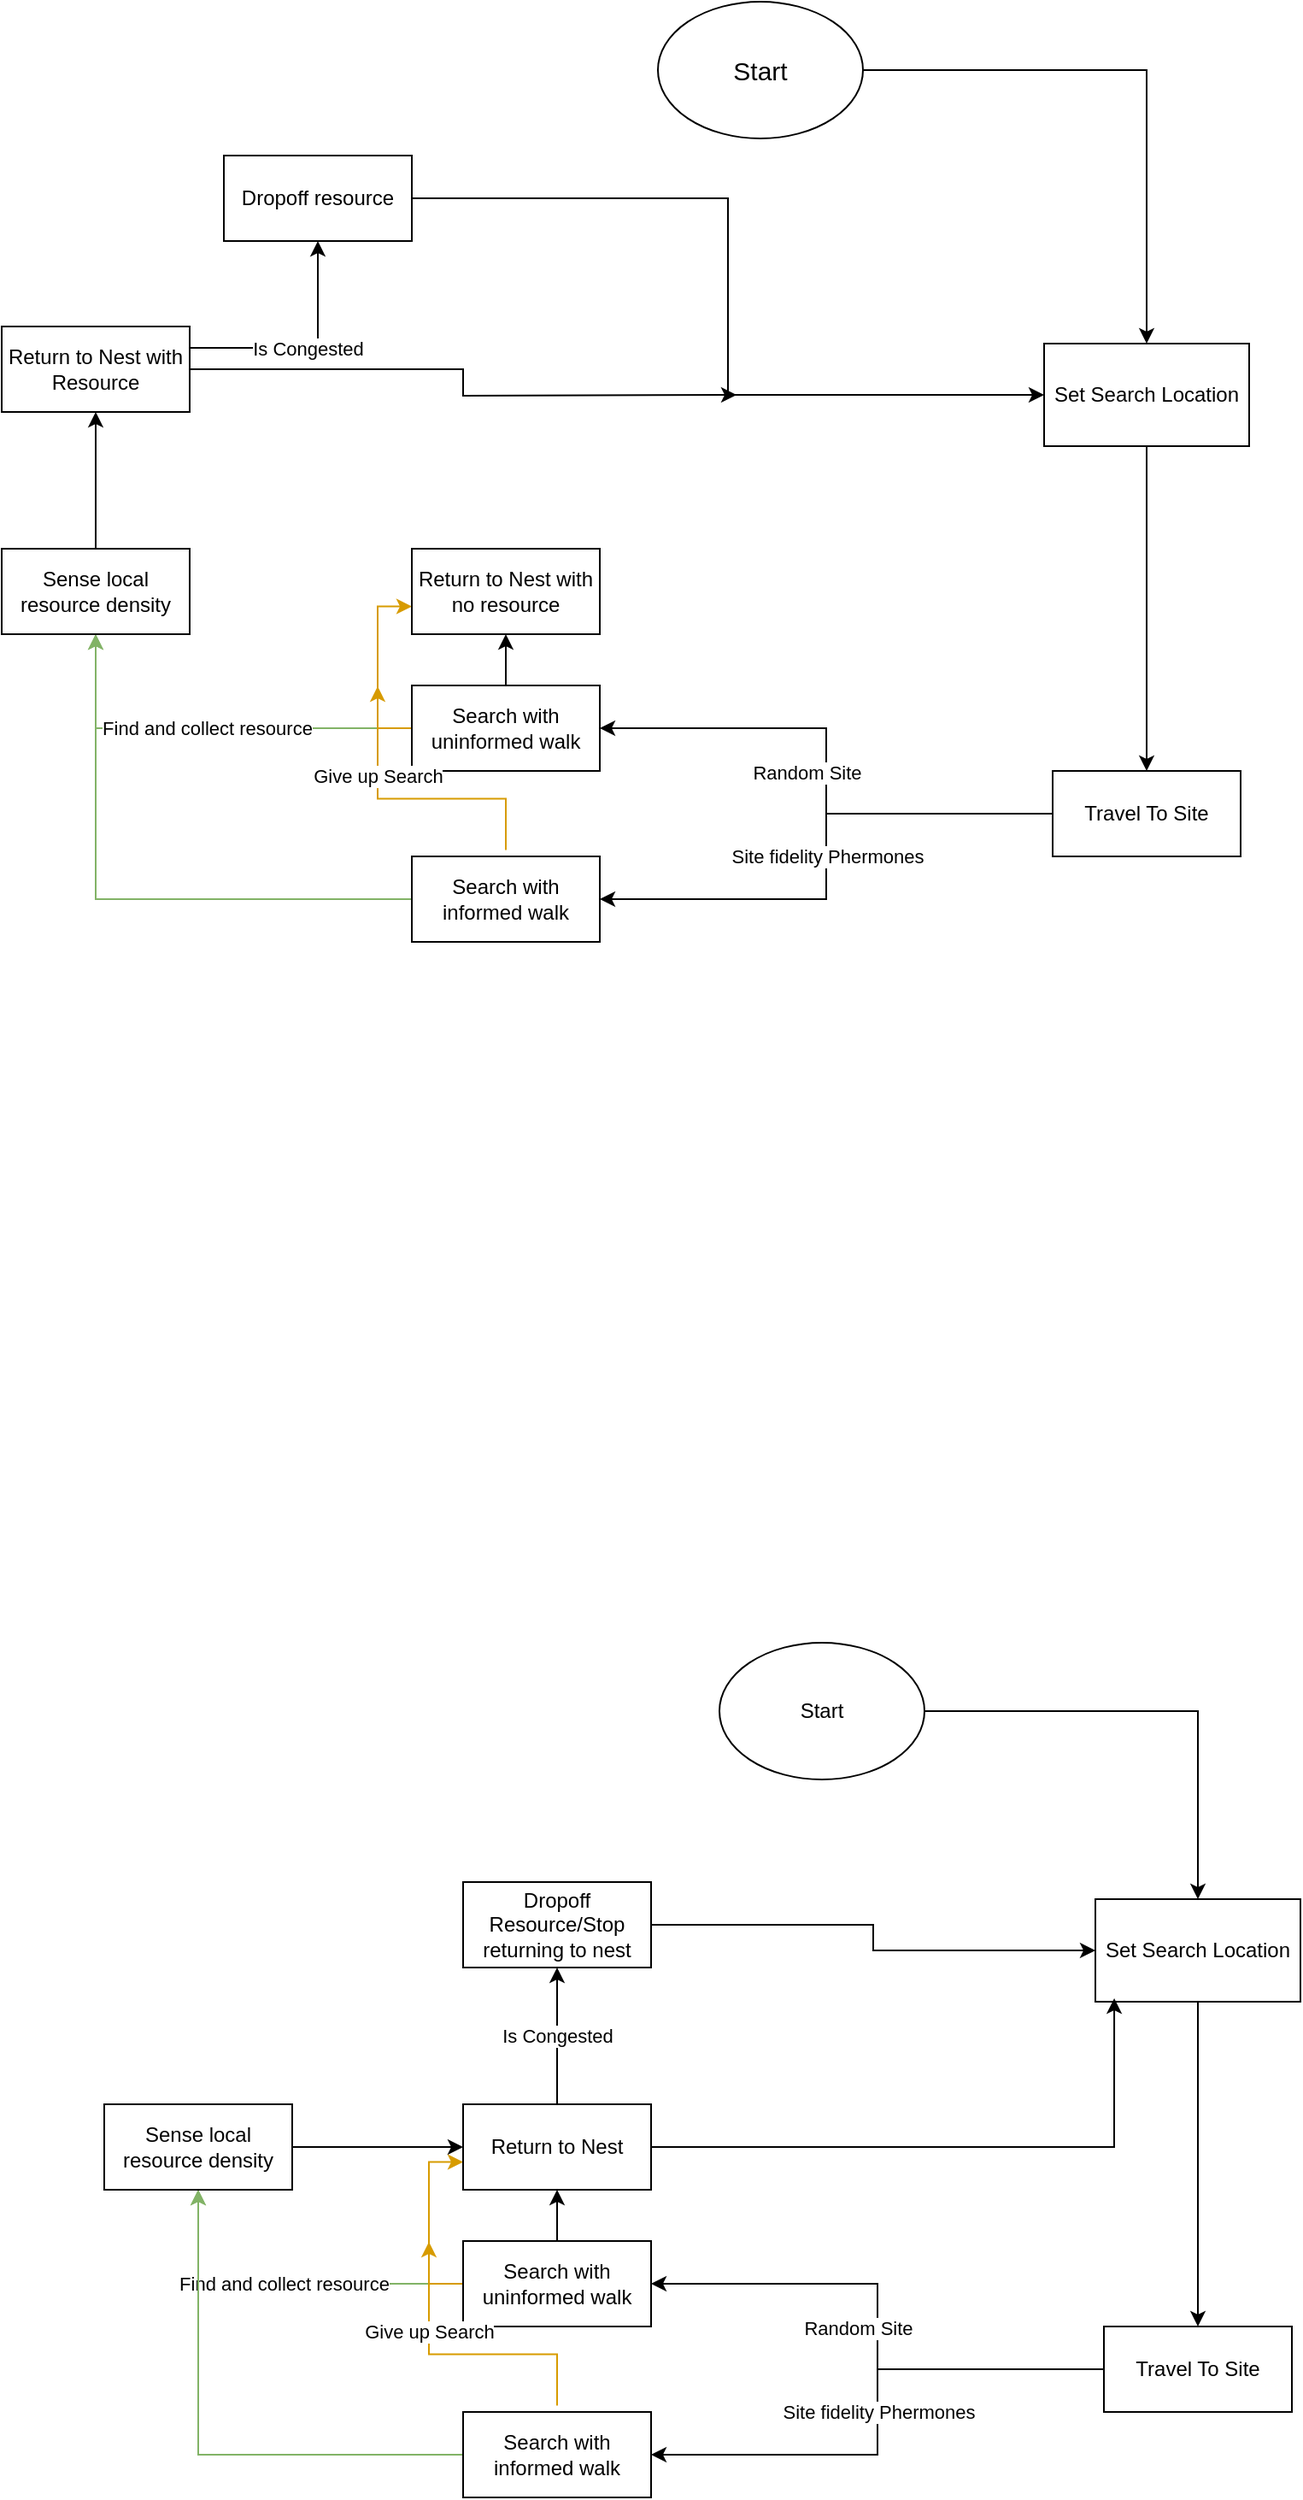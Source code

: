 <mxfile version="26.0.13">
  <diagram id="C5RBs43oDa-KdzZeNtuy" name="Page-1">
    <mxGraphModel dx="1050" dy="1885" grid="1" gridSize="10" guides="1" tooltips="1" connect="1" arrows="1" fold="1" page="1" pageScale="1" pageWidth="827" pageHeight="1169" math="0" shadow="0">
      <root>
        <mxCell id="WIyWlLk6GJQsqaUBKTNV-0" />
        <mxCell id="WIyWlLk6GJQsqaUBKTNV-1" parent="WIyWlLk6GJQsqaUBKTNV-0" />
        <mxCell id="tR497tWXx0o7Z0_piQqV-3" value="" style="edgeStyle=orthogonalEdgeStyle;rounded=0;orthogonalLoop=1;jettySize=auto;html=1;entryX=0.5;entryY=0;entryDx=0;entryDy=0;" edge="1" parent="WIyWlLk6GJQsqaUBKTNV-1" source="tR497tWXx0o7Z0_piQqV-0" target="tR497tWXx0o7Z0_piQqV-1">
          <mxGeometry relative="1" as="geometry">
            <mxPoint x="530" y="120" as="targetPoint" />
          </mxGeometry>
        </mxCell>
        <mxCell id="tR497tWXx0o7Z0_piQqV-0" value="&lt;font style=&quot;font-size: 15px;&quot;&gt;Start&lt;/font&gt;" style="ellipse;whiteSpace=wrap;html=1;" vertex="1" parent="WIyWlLk6GJQsqaUBKTNV-1">
          <mxGeometry x="414" y="-150" width="120" height="80" as="geometry" />
        </mxCell>
        <mxCell id="tR497tWXx0o7Z0_piQqV-5" value="" style="edgeStyle=orthogonalEdgeStyle;rounded=0;orthogonalLoop=1;jettySize=auto;html=1;" edge="1" parent="WIyWlLk6GJQsqaUBKTNV-1" source="tR497tWXx0o7Z0_piQqV-1" target="tR497tWXx0o7Z0_piQqV-4">
          <mxGeometry relative="1" as="geometry" />
        </mxCell>
        <mxCell id="tR497tWXx0o7Z0_piQqV-1" value="&lt;font&gt;Set Search Location&lt;/font&gt;" style="rounded=0;whiteSpace=wrap;html=1;" vertex="1" parent="WIyWlLk6GJQsqaUBKTNV-1">
          <mxGeometry x="640" y="50" width="120" height="60" as="geometry" />
        </mxCell>
        <mxCell id="tR497tWXx0o7Z0_piQqV-7" value="Random Site" style="edgeStyle=orthogonalEdgeStyle;rounded=0;orthogonalLoop=1;jettySize=auto;html=1;" edge="1" parent="WIyWlLk6GJQsqaUBKTNV-1" source="tR497tWXx0o7Z0_piQqV-4" target="tR497tWXx0o7Z0_piQqV-6">
          <mxGeometry y="13" relative="1" as="geometry">
            <mxPoint x="1" y="1" as="offset" />
          </mxGeometry>
        </mxCell>
        <mxCell id="tR497tWXx0o7Z0_piQqV-9" value="Site fidelity Phermones" style="edgeStyle=orthogonalEdgeStyle;rounded=0;orthogonalLoop=1;jettySize=auto;html=1;" edge="1" parent="WIyWlLk6GJQsqaUBKTNV-1" source="tR497tWXx0o7Z0_piQqV-4" target="tR497tWXx0o7Z0_piQqV-8">
          <mxGeometry relative="1" as="geometry" />
        </mxCell>
        <mxCell id="tR497tWXx0o7Z0_piQqV-4" value="Travel To Site" style="rounded=0;whiteSpace=wrap;html=1;" vertex="1" parent="WIyWlLk6GJQsqaUBKTNV-1">
          <mxGeometry x="645" y="300" width="110" height="50" as="geometry" />
        </mxCell>
        <mxCell id="tR497tWXx0o7Z0_piQqV-12" value="" style="edgeStyle=orthogonalEdgeStyle;rounded=0;orthogonalLoop=1;jettySize=auto;html=1;" edge="1" parent="WIyWlLk6GJQsqaUBKTNV-1" source="tR497tWXx0o7Z0_piQqV-6" target="tR497tWXx0o7Z0_piQqV-11">
          <mxGeometry relative="1" as="geometry" />
        </mxCell>
        <mxCell id="tR497tWXx0o7Z0_piQqV-15" value="Find and collect resource" style="edgeStyle=orthogonalEdgeStyle;rounded=0;orthogonalLoop=1;jettySize=auto;html=1;fillColor=#d5e8d4;strokeColor=#82b366;" edge="1" parent="WIyWlLk6GJQsqaUBKTNV-1" source="tR497tWXx0o7Z0_piQqV-6" target="tR497tWXx0o7Z0_piQqV-14">
          <mxGeometry relative="1" as="geometry" />
        </mxCell>
        <mxCell id="tR497tWXx0o7Z0_piQqV-20" style="edgeStyle=orthogonalEdgeStyle;rounded=0;orthogonalLoop=1;jettySize=auto;html=1;fillColor=#ffe6cc;strokeColor=#d79b00;" edge="1" parent="WIyWlLk6GJQsqaUBKTNV-1" source="tR497tWXx0o7Z0_piQqV-6">
          <mxGeometry relative="1" as="geometry">
            <mxPoint x="250" y="250" as="targetPoint" />
          </mxGeometry>
        </mxCell>
        <mxCell id="tR497tWXx0o7Z0_piQqV-6" value="Search with uninformed walk" style="rounded=0;whiteSpace=wrap;html=1;" vertex="1" parent="WIyWlLk6GJQsqaUBKTNV-1">
          <mxGeometry x="270" y="250" width="110" height="50" as="geometry" />
        </mxCell>
        <mxCell id="tR497tWXx0o7Z0_piQqV-18" style="edgeStyle=orthogonalEdgeStyle;rounded=0;orthogonalLoop=1;jettySize=auto;html=1;fillColor=#d5e8d4;strokeColor=#82b366;entryX=0.5;entryY=1;entryDx=0;entryDy=0;" edge="1" parent="WIyWlLk6GJQsqaUBKTNV-1" source="tR497tWXx0o7Z0_piQqV-8" target="tR497tWXx0o7Z0_piQqV-14">
          <mxGeometry relative="1" as="geometry">
            <mxPoint x="90" y="280" as="targetPoint" />
          </mxGeometry>
        </mxCell>
        <mxCell id="tR497tWXx0o7Z0_piQqV-19" value="Give up Search" style="edgeStyle=orthogonalEdgeStyle;rounded=0;orthogonalLoop=1;jettySize=auto;html=1;entryX=0;entryY=0.75;entryDx=0;entryDy=0;fillColor=#ffe6cc;strokeColor=#d79b00;" edge="1" parent="WIyWlLk6GJQsqaUBKTNV-1">
          <mxGeometry relative="1" as="geometry">
            <mxPoint x="325" y="346.25" as="sourcePoint" />
            <mxPoint x="270" y="203.75" as="targetPoint" />
            <Array as="points">
              <mxPoint x="325" y="316.25" />
              <mxPoint x="250" y="316.25" />
              <mxPoint x="250" y="204.25" />
            </Array>
          </mxGeometry>
        </mxCell>
        <mxCell id="tR497tWXx0o7Z0_piQqV-8" value="Search with informed walk" style="rounded=0;whiteSpace=wrap;html=1;" vertex="1" parent="WIyWlLk6GJQsqaUBKTNV-1">
          <mxGeometry x="270" y="350" width="110" height="50" as="geometry" />
        </mxCell>
        <mxCell id="tR497tWXx0o7Z0_piQqV-22" value="Is Congested" style="edgeStyle=orthogonalEdgeStyle;rounded=0;orthogonalLoop=1;jettySize=auto;html=1;exitX=1;exitY=0.25;exitDx=0;exitDy=0;" edge="1" parent="WIyWlLk6GJQsqaUBKTNV-1" source="tR497tWXx0o7Z0_piQqV-25" target="tR497tWXx0o7Z0_piQqV-21">
          <mxGeometry relative="1" as="geometry" />
        </mxCell>
        <mxCell id="tR497tWXx0o7Z0_piQqV-11" value="Return to Nest with no resource" style="rounded=0;whiteSpace=wrap;html=1;" vertex="1" parent="WIyWlLk6GJQsqaUBKTNV-1">
          <mxGeometry x="270" y="170" width="110" height="50" as="geometry" />
        </mxCell>
        <mxCell id="tR497tWXx0o7Z0_piQqV-26" value="" style="edgeStyle=orthogonalEdgeStyle;rounded=0;orthogonalLoop=1;jettySize=auto;html=1;" edge="1" parent="WIyWlLk6GJQsqaUBKTNV-1" source="tR497tWXx0o7Z0_piQqV-14" target="tR497tWXx0o7Z0_piQqV-25">
          <mxGeometry relative="1" as="geometry" />
        </mxCell>
        <mxCell id="tR497tWXx0o7Z0_piQqV-14" value="Sense local resource density" style="rounded=0;whiteSpace=wrap;html=1;" vertex="1" parent="WIyWlLk6GJQsqaUBKTNV-1">
          <mxGeometry x="30" y="170" width="110" height="50" as="geometry" />
        </mxCell>
        <mxCell id="tR497tWXx0o7Z0_piQqV-27" style="edgeStyle=orthogonalEdgeStyle;rounded=0;orthogonalLoop=1;jettySize=auto;html=1;entryX=0;entryY=0.5;entryDx=0;entryDy=0;" edge="1" parent="WIyWlLk6GJQsqaUBKTNV-1" source="tR497tWXx0o7Z0_piQqV-21" target="tR497tWXx0o7Z0_piQqV-1">
          <mxGeometry relative="1" as="geometry" />
        </mxCell>
        <mxCell id="tR497tWXx0o7Z0_piQqV-21" value="Dropoff resource" style="rounded=0;whiteSpace=wrap;html=1;" vertex="1" parent="WIyWlLk6GJQsqaUBKTNV-1">
          <mxGeometry x="160" y="-60" width="110" height="50" as="geometry" />
        </mxCell>
        <mxCell id="tR497tWXx0o7Z0_piQqV-28" style="edgeStyle=orthogonalEdgeStyle;rounded=0;orthogonalLoop=1;jettySize=auto;html=1;" edge="1" parent="WIyWlLk6GJQsqaUBKTNV-1" source="tR497tWXx0o7Z0_piQqV-25">
          <mxGeometry relative="1" as="geometry">
            <mxPoint x="460" y="80" as="targetPoint" />
          </mxGeometry>
        </mxCell>
        <mxCell id="tR497tWXx0o7Z0_piQqV-25" value="Return to Nest with Resource" style="rounded=0;whiteSpace=wrap;html=1;" vertex="1" parent="WIyWlLk6GJQsqaUBKTNV-1">
          <mxGeometry x="30" y="40" width="110" height="50" as="geometry" />
        </mxCell>
        <mxCell id="tR497tWXx0o7Z0_piQqV-51" value="" style="edgeStyle=orthogonalEdgeStyle;rounded=0;orthogonalLoop=1;jettySize=auto;html=1;" edge="1" parent="WIyWlLk6GJQsqaUBKTNV-1" source="tR497tWXx0o7Z0_piQqV-52" target="tR497tWXx0o7Z0_piQqV-55">
          <mxGeometry relative="1" as="geometry" />
        </mxCell>
        <mxCell id="tR497tWXx0o7Z0_piQqV-52" value="&lt;font&gt;Set Search Location&lt;/font&gt;" style="rounded=0;whiteSpace=wrap;html=1;" vertex="1" parent="WIyWlLk6GJQsqaUBKTNV-1">
          <mxGeometry x="670" y="960" width="120" height="60" as="geometry" />
        </mxCell>
        <mxCell id="tR497tWXx0o7Z0_piQqV-53" value="Random Site" style="edgeStyle=orthogonalEdgeStyle;rounded=0;orthogonalLoop=1;jettySize=auto;html=1;" edge="1" parent="WIyWlLk6GJQsqaUBKTNV-1" source="tR497tWXx0o7Z0_piQqV-55" target="tR497tWXx0o7Z0_piQqV-59">
          <mxGeometry y="13" relative="1" as="geometry">
            <mxPoint x="1" y="1" as="offset" />
          </mxGeometry>
        </mxCell>
        <mxCell id="tR497tWXx0o7Z0_piQqV-54" value="Site fidelity Phermones" style="edgeStyle=orthogonalEdgeStyle;rounded=0;orthogonalLoop=1;jettySize=auto;html=1;" edge="1" parent="WIyWlLk6GJQsqaUBKTNV-1" source="tR497tWXx0o7Z0_piQqV-55" target="tR497tWXx0o7Z0_piQqV-62">
          <mxGeometry relative="1" as="geometry" />
        </mxCell>
        <mxCell id="tR497tWXx0o7Z0_piQqV-55" value="Travel To Site" style="rounded=0;whiteSpace=wrap;html=1;" vertex="1" parent="WIyWlLk6GJQsqaUBKTNV-1">
          <mxGeometry x="675" y="1210" width="110" height="50" as="geometry" />
        </mxCell>
        <mxCell id="tR497tWXx0o7Z0_piQqV-56" value="" style="edgeStyle=orthogonalEdgeStyle;rounded=0;orthogonalLoop=1;jettySize=auto;html=1;" edge="1" parent="WIyWlLk6GJQsqaUBKTNV-1" source="tR497tWXx0o7Z0_piQqV-59" target="tR497tWXx0o7Z0_piQqV-64">
          <mxGeometry relative="1" as="geometry" />
        </mxCell>
        <mxCell id="tR497tWXx0o7Z0_piQqV-57" value="Find and collect resource" style="edgeStyle=orthogonalEdgeStyle;rounded=0;orthogonalLoop=1;jettySize=auto;html=1;fillColor=#d5e8d4;strokeColor=#82b366;" edge="1" parent="WIyWlLk6GJQsqaUBKTNV-1" source="tR497tWXx0o7Z0_piQqV-59" target="tR497tWXx0o7Z0_piQqV-66">
          <mxGeometry relative="1" as="geometry" />
        </mxCell>
        <mxCell id="tR497tWXx0o7Z0_piQqV-58" style="edgeStyle=orthogonalEdgeStyle;rounded=0;orthogonalLoop=1;jettySize=auto;html=1;fillColor=#ffe6cc;strokeColor=#d79b00;" edge="1" parent="WIyWlLk6GJQsqaUBKTNV-1" source="tR497tWXx0o7Z0_piQqV-59">
          <mxGeometry relative="1" as="geometry">
            <mxPoint x="280" y="1160" as="targetPoint" />
          </mxGeometry>
        </mxCell>
        <mxCell id="tR497tWXx0o7Z0_piQqV-59" value="Search with uninformed walk" style="rounded=0;whiteSpace=wrap;html=1;" vertex="1" parent="WIyWlLk6GJQsqaUBKTNV-1">
          <mxGeometry x="300" y="1160" width="110" height="50" as="geometry" />
        </mxCell>
        <mxCell id="tR497tWXx0o7Z0_piQqV-60" style="edgeStyle=orthogonalEdgeStyle;rounded=0;orthogonalLoop=1;jettySize=auto;html=1;fillColor=#d5e8d4;strokeColor=#82b366;entryX=0.5;entryY=1;entryDx=0;entryDy=0;" edge="1" parent="WIyWlLk6GJQsqaUBKTNV-1" source="tR497tWXx0o7Z0_piQqV-62" target="tR497tWXx0o7Z0_piQqV-66">
          <mxGeometry relative="1" as="geometry">
            <mxPoint x="120" y="1190" as="targetPoint" />
          </mxGeometry>
        </mxCell>
        <mxCell id="tR497tWXx0o7Z0_piQqV-61" value="Give up Search" style="edgeStyle=orthogonalEdgeStyle;rounded=0;orthogonalLoop=1;jettySize=auto;html=1;entryX=0;entryY=0.75;entryDx=0;entryDy=0;fillColor=#ffe6cc;strokeColor=#d79b00;" edge="1" parent="WIyWlLk6GJQsqaUBKTNV-1">
          <mxGeometry relative="1" as="geometry">
            <mxPoint x="355" y="1256.25" as="sourcePoint" />
            <mxPoint x="300" y="1113.75" as="targetPoint" />
            <Array as="points">
              <mxPoint x="355" y="1226.25" />
              <mxPoint x="280" y="1226.25" />
              <mxPoint x="280" y="1114.25" />
            </Array>
          </mxGeometry>
        </mxCell>
        <mxCell id="tR497tWXx0o7Z0_piQqV-62" value="Search with informed walk" style="rounded=0;whiteSpace=wrap;html=1;" vertex="1" parent="WIyWlLk6GJQsqaUBKTNV-1">
          <mxGeometry x="300" y="1260" width="110" height="50" as="geometry" />
        </mxCell>
        <mxCell id="tR497tWXx0o7Z0_piQqV-73" value="Is Congested" style="edgeStyle=orthogonalEdgeStyle;rounded=0;orthogonalLoop=1;jettySize=auto;html=1;" edge="1" parent="WIyWlLk6GJQsqaUBKTNV-1" source="tR497tWXx0o7Z0_piQqV-64" target="tR497tWXx0o7Z0_piQqV-72">
          <mxGeometry relative="1" as="geometry" />
        </mxCell>
        <mxCell id="tR497tWXx0o7Z0_piQqV-64" value="Return to Nest" style="rounded=0;whiteSpace=wrap;html=1;" vertex="1" parent="WIyWlLk6GJQsqaUBKTNV-1">
          <mxGeometry x="300" y="1080" width="110" height="50" as="geometry" />
        </mxCell>
        <mxCell id="tR497tWXx0o7Z0_piQqV-65" value="" style="edgeStyle=orthogonalEdgeStyle;rounded=0;orthogonalLoop=1;jettySize=auto;html=1;entryX=0;entryY=0.5;entryDx=0;entryDy=0;" edge="1" parent="WIyWlLk6GJQsqaUBKTNV-1" source="tR497tWXx0o7Z0_piQqV-66" target="tR497tWXx0o7Z0_piQqV-64">
          <mxGeometry relative="1" as="geometry">
            <mxPoint x="135" y="1000" as="targetPoint" />
          </mxGeometry>
        </mxCell>
        <mxCell id="tR497tWXx0o7Z0_piQqV-66" value="Sense local resource density" style="rounded=0;whiteSpace=wrap;html=1;" vertex="1" parent="WIyWlLk6GJQsqaUBKTNV-1">
          <mxGeometry x="90" y="1080" width="110" height="50" as="geometry" />
        </mxCell>
        <mxCell id="tR497tWXx0o7Z0_piQqV-74" style="edgeStyle=orthogonalEdgeStyle;rounded=0;orthogonalLoop=1;jettySize=auto;html=1;entryX=0;entryY=0.5;entryDx=0;entryDy=0;" edge="1" parent="WIyWlLk6GJQsqaUBKTNV-1" source="tR497tWXx0o7Z0_piQqV-72" target="tR497tWXx0o7Z0_piQqV-52">
          <mxGeometry relative="1" as="geometry" />
        </mxCell>
        <mxCell id="tR497tWXx0o7Z0_piQqV-72" value="Dropoff Resource/Stop returning to nest" style="rounded=0;whiteSpace=wrap;html=1;" vertex="1" parent="WIyWlLk6GJQsqaUBKTNV-1">
          <mxGeometry x="300" y="950" width="110" height="50" as="geometry" />
        </mxCell>
        <mxCell id="tR497tWXx0o7Z0_piQqV-75" style="edgeStyle=orthogonalEdgeStyle;rounded=0;orthogonalLoop=1;jettySize=auto;html=1;entryX=0.092;entryY=0.967;entryDx=0;entryDy=0;entryPerimeter=0;" edge="1" parent="WIyWlLk6GJQsqaUBKTNV-1" source="tR497tWXx0o7Z0_piQqV-64" target="tR497tWXx0o7Z0_piQqV-52">
          <mxGeometry relative="1" as="geometry" />
        </mxCell>
        <mxCell id="tR497tWXx0o7Z0_piQqV-77" style="edgeStyle=orthogonalEdgeStyle;rounded=0;orthogonalLoop=1;jettySize=auto;html=1;entryX=0.5;entryY=0;entryDx=0;entryDy=0;" edge="1" parent="WIyWlLk6GJQsqaUBKTNV-1" source="tR497tWXx0o7Z0_piQqV-76" target="tR497tWXx0o7Z0_piQqV-52">
          <mxGeometry relative="1" as="geometry" />
        </mxCell>
        <mxCell id="tR497tWXx0o7Z0_piQqV-76" value="Start" style="ellipse;whiteSpace=wrap;html=1;" vertex="1" parent="WIyWlLk6GJQsqaUBKTNV-1">
          <mxGeometry x="450" y="810" width="120" height="80" as="geometry" />
        </mxCell>
      </root>
    </mxGraphModel>
  </diagram>
</mxfile>
